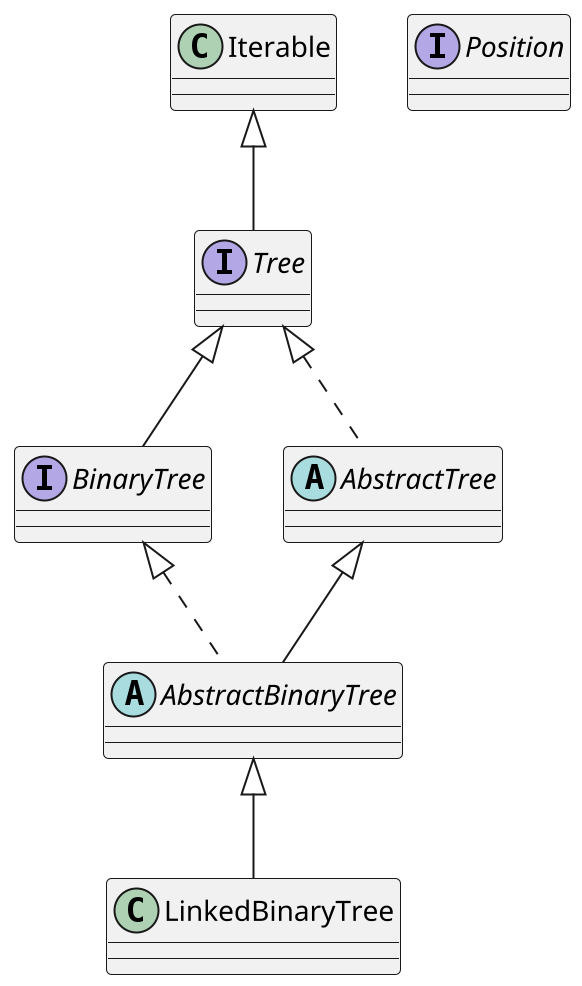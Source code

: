 @startuml

'install PlantUML 
'run alt+D


scale 2

class Iterable
interface Position
interface Tree extends Iterable
interface BinaryTree extends Tree
abstract class AbstractTree implements Tree
abstract class AbstractBinaryTree  extends AbstractTree implements BinaryTree 
class LinkedBinaryTree extends AbstractBinaryTree 

 
@enduml